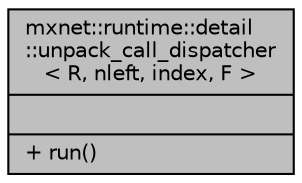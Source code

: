 digraph "mxnet::runtime::detail::unpack_call_dispatcher&lt; R, nleft, index, F &gt;"
{
 // LATEX_PDF_SIZE
  edge [fontname="Helvetica",fontsize="10",labelfontname="Helvetica",labelfontsize="10"];
  node [fontname="Helvetica",fontsize="10",shape=record];
  Node1 [label="{mxnet::runtime::detail\l::unpack_call_dispatcher\l\< R, nleft, index, F \>\n||+ run()\l}",height=0.2,width=0.4,color="black", fillcolor="grey75", style="filled", fontcolor="black",tooltip=" "];
}
